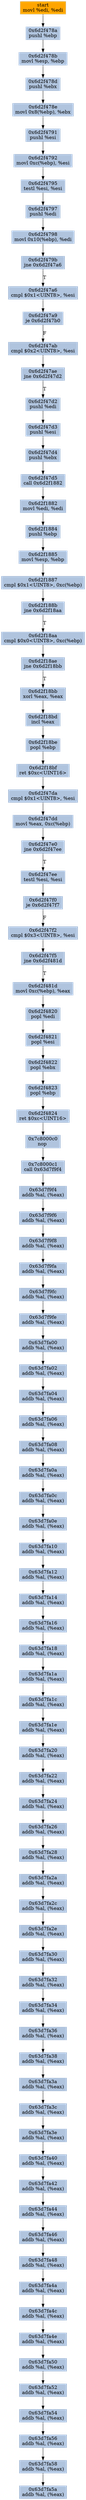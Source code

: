 digraph G {
node[shape=rectangle,style=filled,fillcolor=lightsteelblue,color=lightsteelblue]
bgcolor="transparent"
a0x6d2f4788movl_edi_edi[label="start\nmovl %edi, %edi",color="lightgrey",fillcolor="orange"];
a0x6d2f478apushl_ebp[label="0x6d2f478a\npushl %ebp"];
a0x6d2f478bmovl_esp_ebp[label="0x6d2f478b\nmovl %esp, %ebp"];
a0x6d2f478dpushl_ebx[label="0x6d2f478d\npushl %ebx"];
a0x6d2f478emovl_0x8ebp__ebx[label="0x6d2f478e\nmovl 0x8(%ebp), %ebx"];
a0x6d2f4791pushl_esi[label="0x6d2f4791\npushl %esi"];
a0x6d2f4792movl_0xcebp__esi[label="0x6d2f4792\nmovl 0xc(%ebp), %esi"];
a0x6d2f4795testl_esi_esi[label="0x6d2f4795\ntestl %esi, %esi"];
a0x6d2f4797pushl_edi[label="0x6d2f4797\npushl %edi"];
a0x6d2f4798movl_0x10ebp__edi[label="0x6d2f4798\nmovl 0x10(%ebp), %edi"];
a0x6d2f479bjne_0x6d2f47a6[label="0x6d2f479b\njne 0x6d2f47a6"];
a0x6d2f47a6cmpl_0x1UINT8_esi[label="0x6d2f47a6\ncmpl $0x1<UINT8>, %esi"];
a0x6d2f47a9je_0x6d2f47b0[label="0x6d2f47a9\nje 0x6d2f47b0"];
a0x6d2f47abcmpl_0x2UINT8_esi[label="0x6d2f47ab\ncmpl $0x2<UINT8>, %esi"];
a0x6d2f47aejne_0x6d2f47d2[label="0x6d2f47ae\njne 0x6d2f47d2"];
a0x6d2f47d2pushl_edi[label="0x6d2f47d2\npushl %edi"];
a0x6d2f47d3pushl_esi[label="0x6d2f47d3\npushl %esi"];
a0x6d2f47d4pushl_ebx[label="0x6d2f47d4\npushl %ebx"];
a0x6d2f47d5call_0x6d2f1882[label="0x6d2f47d5\ncall 0x6d2f1882"];
a0x6d2f1882movl_edi_edi[label="0x6d2f1882\nmovl %edi, %edi"];
a0x6d2f1884pushl_ebp[label="0x6d2f1884\npushl %ebp"];
a0x6d2f1885movl_esp_ebp[label="0x6d2f1885\nmovl %esp, %ebp"];
a0x6d2f1887cmpl_0x1UINT8_0xcebp_[label="0x6d2f1887\ncmpl $0x1<UINT8>, 0xc(%ebp)"];
a0x6d2f188bjne_0x6d2f18aa[label="0x6d2f188b\njne 0x6d2f18aa"];
a0x6d2f18aacmpl_0x0UINT8_0xcebp_[label="0x6d2f18aa\ncmpl $0x0<UINT8>, 0xc(%ebp)"];
a0x6d2f18aejne_0x6d2f18bb[label="0x6d2f18ae\njne 0x6d2f18bb"];
a0x6d2f18bbxorl_eax_eax[label="0x6d2f18bb\nxorl %eax, %eax"];
a0x6d2f18bdincl_eax[label="0x6d2f18bd\nincl %eax"];
a0x6d2f18bepopl_ebp[label="0x6d2f18be\npopl %ebp"];
a0x6d2f18bfret_0xcUINT16[label="0x6d2f18bf\nret $0xc<UINT16>"];
a0x6d2f47dacmpl_0x1UINT8_esi[label="0x6d2f47da\ncmpl $0x1<UINT8>, %esi"];
a0x6d2f47ddmovl_eax_0xcebp_[label="0x6d2f47dd\nmovl %eax, 0xc(%ebp)"];
a0x6d2f47e0jne_0x6d2f47ee[label="0x6d2f47e0\njne 0x6d2f47ee"];
a0x6d2f47eetestl_esi_esi[label="0x6d2f47ee\ntestl %esi, %esi"];
a0x6d2f47f0je_0x6d2f47f7[label="0x6d2f47f0\nje 0x6d2f47f7"];
a0x6d2f47f2cmpl_0x3UINT8_esi[label="0x6d2f47f2\ncmpl $0x3<UINT8>, %esi"];
a0x6d2f47f5jne_0x6d2f481d[label="0x6d2f47f5\njne 0x6d2f481d"];
a0x6d2f481dmovl_0xcebp__eax[label="0x6d2f481d\nmovl 0xc(%ebp), %eax"];
a0x6d2f4820popl_edi[label="0x6d2f4820\npopl %edi"];
a0x6d2f4821popl_esi[label="0x6d2f4821\npopl %esi"];
a0x6d2f4822popl_ebx[label="0x6d2f4822\npopl %ebx"];
a0x6d2f4823popl_ebp[label="0x6d2f4823\npopl %ebp"];
a0x6d2f4824ret_0xcUINT16[label="0x6d2f4824\nret $0xc<UINT16>"];
a0x7c8000c0nop_[label="0x7c8000c0\nnop "];
a0x7c8000c1call_0x63d7f9f4[label="0x7c8000c1\ncall 0x63d7f9f4"];
a0x63d7f9f4addb_al_eax_[label="0x63d7f9f4\naddb %al, (%eax)"];
a0x63d7f9f6addb_al_eax_[label="0x63d7f9f6\naddb %al, (%eax)"];
a0x63d7f9f8addb_al_eax_[label="0x63d7f9f8\naddb %al, (%eax)"];
a0x63d7f9faaddb_al_eax_[label="0x63d7f9fa\naddb %al, (%eax)"];
a0x63d7f9fcaddb_al_eax_[label="0x63d7f9fc\naddb %al, (%eax)"];
a0x63d7f9feaddb_al_eax_[label="0x63d7f9fe\naddb %al, (%eax)"];
a0x63d7fa00addb_al_eax_[label="0x63d7fa00\naddb %al, (%eax)"];
a0x63d7fa02addb_al_eax_[label="0x63d7fa02\naddb %al, (%eax)"];
a0x63d7fa04addb_al_eax_[label="0x63d7fa04\naddb %al, (%eax)"];
a0x63d7fa06addb_al_eax_[label="0x63d7fa06\naddb %al, (%eax)"];
a0x63d7fa08addb_al_eax_[label="0x63d7fa08\naddb %al, (%eax)"];
a0x63d7fa0aaddb_al_eax_[label="0x63d7fa0a\naddb %al, (%eax)"];
a0x63d7fa0caddb_al_eax_[label="0x63d7fa0c\naddb %al, (%eax)"];
a0x63d7fa0eaddb_al_eax_[label="0x63d7fa0e\naddb %al, (%eax)"];
a0x63d7fa10addb_al_eax_[label="0x63d7fa10\naddb %al, (%eax)"];
a0x63d7fa12addb_al_eax_[label="0x63d7fa12\naddb %al, (%eax)"];
a0x63d7fa14addb_al_eax_[label="0x63d7fa14\naddb %al, (%eax)"];
a0x63d7fa16addb_al_eax_[label="0x63d7fa16\naddb %al, (%eax)"];
a0x63d7fa18addb_al_eax_[label="0x63d7fa18\naddb %al, (%eax)"];
a0x63d7fa1aaddb_al_eax_[label="0x63d7fa1a\naddb %al, (%eax)"];
a0x63d7fa1caddb_al_eax_[label="0x63d7fa1c\naddb %al, (%eax)"];
a0x63d7fa1eaddb_al_eax_[label="0x63d7fa1e\naddb %al, (%eax)"];
a0x63d7fa20addb_al_eax_[label="0x63d7fa20\naddb %al, (%eax)"];
a0x63d7fa22addb_al_eax_[label="0x63d7fa22\naddb %al, (%eax)"];
a0x63d7fa24addb_al_eax_[label="0x63d7fa24\naddb %al, (%eax)"];
a0x63d7fa26addb_al_eax_[label="0x63d7fa26\naddb %al, (%eax)"];
a0x63d7fa28addb_al_eax_[label="0x63d7fa28\naddb %al, (%eax)"];
a0x63d7fa2aaddb_al_eax_[label="0x63d7fa2a\naddb %al, (%eax)"];
a0x63d7fa2caddb_al_eax_[label="0x63d7fa2c\naddb %al, (%eax)"];
a0x63d7fa2eaddb_al_eax_[label="0x63d7fa2e\naddb %al, (%eax)"];
a0x63d7fa30addb_al_eax_[label="0x63d7fa30\naddb %al, (%eax)"];
a0x63d7fa32addb_al_eax_[label="0x63d7fa32\naddb %al, (%eax)"];
a0x63d7fa34addb_al_eax_[label="0x63d7fa34\naddb %al, (%eax)"];
a0x63d7fa36addb_al_eax_[label="0x63d7fa36\naddb %al, (%eax)"];
a0x63d7fa38addb_al_eax_[label="0x63d7fa38\naddb %al, (%eax)"];
a0x63d7fa3aaddb_al_eax_[label="0x63d7fa3a\naddb %al, (%eax)"];
a0x63d7fa3caddb_al_eax_[label="0x63d7fa3c\naddb %al, (%eax)"];
a0x63d7fa3eaddb_al_eax_[label="0x63d7fa3e\naddb %al, (%eax)"];
a0x63d7fa40addb_al_eax_[label="0x63d7fa40\naddb %al, (%eax)"];
a0x63d7fa42addb_al_eax_[label="0x63d7fa42\naddb %al, (%eax)"];
a0x63d7fa44addb_al_eax_[label="0x63d7fa44\naddb %al, (%eax)"];
a0x63d7fa46addb_al_eax_[label="0x63d7fa46\naddb %al, (%eax)"];
a0x63d7fa48addb_al_eax_[label="0x63d7fa48\naddb %al, (%eax)"];
a0x63d7fa4aaddb_al_eax_[label="0x63d7fa4a\naddb %al, (%eax)"];
a0x63d7fa4caddb_al_eax_[label="0x63d7fa4c\naddb %al, (%eax)"];
a0x63d7fa4eaddb_al_eax_[label="0x63d7fa4e\naddb %al, (%eax)"];
a0x63d7fa50addb_al_eax_[label="0x63d7fa50\naddb %al, (%eax)"];
a0x63d7fa52addb_al_eax_[label="0x63d7fa52\naddb %al, (%eax)"];
a0x63d7fa54addb_al_eax_[label="0x63d7fa54\naddb %al, (%eax)"];
a0x63d7fa56addb_al_eax_[label="0x63d7fa56\naddb %al, (%eax)"];
a0x63d7fa58addb_al_eax_[label="0x63d7fa58\naddb %al, (%eax)"];
a0x63d7fa5aaddb_al_eax_[label="0x63d7fa5a\naddb %al, (%eax)"];
a0x6d2f4788movl_edi_edi -> a0x6d2f478apushl_ebp [color="#000000"];
a0x6d2f478apushl_ebp -> a0x6d2f478bmovl_esp_ebp [color="#000000"];
a0x6d2f478bmovl_esp_ebp -> a0x6d2f478dpushl_ebx [color="#000000"];
a0x6d2f478dpushl_ebx -> a0x6d2f478emovl_0x8ebp__ebx [color="#000000"];
a0x6d2f478emovl_0x8ebp__ebx -> a0x6d2f4791pushl_esi [color="#000000"];
a0x6d2f4791pushl_esi -> a0x6d2f4792movl_0xcebp__esi [color="#000000"];
a0x6d2f4792movl_0xcebp__esi -> a0x6d2f4795testl_esi_esi [color="#000000"];
a0x6d2f4795testl_esi_esi -> a0x6d2f4797pushl_edi [color="#000000"];
a0x6d2f4797pushl_edi -> a0x6d2f4798movl_0x10ebp__edi [color="#000000"];
a0x6d2f4798movl_0x10ebp__edi -> a0x6d2f479bjne_0x6d2f47a6 [color="#000000"];
a0x6d2f479bjne_0x6d2f47a6 -> a0x6d2f47a6cmpl_0x1UINT8_esi [color="#000000",label="T"];
a0x6d2f47a6cmpl_0x1UINT8_esi -> a0x6d2f47a9je_0x6d2f47b0 [color="#000000"];
a0x6d2f47a9je_0x6d2f47b0 -> a0x6d2f47abcmpl_0x2UINT8_esi [color="#000000",label="F"];
a0x6d2f47abcmpl_0x2UINT8_esi -> a0x6d2f47aejne_0x6d2f47d2 [color="#000000"];
a0x6d2f47aejne_0x6d2f47d2 -> a0x6d2f47d2pushl_edi [color="#000000",label="T"];
a0x6d2f47d2pushl_edi -> a0x6d2f47d3pushl_esi [color="#000000"];
a0x6d2f47d3pushl_esi -> a0x6d2f47d4pushl_ebx [color="#000000"];
a0x6d2f47d4pushl_ebx -> a0x6d2f47d5call_0x6d2f1882 [color="#000000"];
a0x6d2f47d5call_0x6d2f1882 -> a0x6d2f1882movl_edi_edi [color="#000000"];
a0x6d2f1882movl_edi_edi -> a0x6d2f1884pushl_ebp [color="#000000"];
a0x6d2f1884pushl_ebp -> a0x6d2f1885movl_esp_ebp [color="#000000"];
a0x6d2f1885movl_esp_ebp -> a0x6d2f1887cmpl_0x1UINT8_0xcebp_ [color="#000000"];
a0x6d2f1887cmpl_0x1UINT8_0xcebp_ -> a0x6d2f188bjne_0x6d2f18aa [color="#000000"];
a0x6d2f188bjne_0x6d2f18aa -> a0x6d2f18aacmpl_0x0UINT8_0xcebp_ [color="#000000",label="T"];
a0x6d2f18aacmpl_0x0UINT8_0xcebp_ -> a0x6d2f18aejne_0x6d2f18bb [color="#000000"];
a0x6d2f18aejne_0x6d2f18bb -> a0x6d2f18bbxorl_eax_eax [color="#000000",label="T"];
a0x6d2f18bbxorl_eax_eax -> a0x6d2f18bdincl_eax [color="#000000"];
a0x6d2f18bdincl_eax -> a0x6d2f18bepopl_ebp [color="#000000"];
a0x6d2f18bepopl_ebp -> a0x6d2f18bfret_0xcUINT16 [color="#000000"];
a0x6d2f18bfret_0xcUINT16 -> a0x6d2f47dacmpl_0x1UINT8_esi [color="#000000"];
a0x6d2f47dacmpl_0x1UINT8_esi -> a0x6d2f47ddmovl_eax_0xcebp_ [color="#000000"];
a0x6d2f47ddmovl_eax_0xcebp_ -> a0x6d2f47e0jne_0x6d2f47ee [color="#000000"];
a0x6d2f47e0jne_0x6d2f47ee -> a0x6d2f47eetestl_esi_esi [color="#000000",label="T"];
a0x6d2f47eetestl_esi_esi -> a0x6d2f47f0je_0x6d2f47f7 [color="#000000"];
a0x6d2f47f0je_0x6d2f47f7 -> a0x6d2f47f2cmpl_0x3UINT8_esi [color="#000000",label="F"];
a0x6d2f47f2cmpl_0x3UINT8_esi -> a0x6d2f47f5jne_0x6d2f481d [color="#000000"];
a0x6d2f47f5jne_0x6d2f481d -> a0x6d2f481dmovl_0xcebp__eax [color="#000000",label="T"];
a0x6d2f481dmovl_0xcebp__eax -> a0x6d2f4820popl_edi [color="#000000"];
a0x6d2f4820popl_edi -> a0x6d2f4821popl_esi [color="#000000"];
a0x6d2f4821popl_esi -> a0x6d2f4822popl_ebx [color="#000000"];
a0x6d2f4822popl_ebx -> a0x6d2f4823popl_ebp [color="#000000"];
a0x6d2f4823popl_ebp -> a0x6d2f4824ret_0xcUINT16 [color="#000000"];
a0x6d2f4824ret_0xcUINT16 -> a0x7c8000c0nop_ [color="#000000"];
a0x7c8000c0nop_ -> a0x7c8000c1call_0x63d7f9f4 [color="#000000"];
a0x7c8000c1call_0x63d7f9f4 -> a0x63d7f9f4addb_al_eax_ [color="#000000"];
a0x63d7f9f4addb_al_eax_ -> a0x63d7f9f6addb_al_eax_ [color="#000000"];
a0x63d7f9f6addb_al_eax_ -> a0x63d7f9f8addb_al_eax_ [color="#000000"];
a0x63d7f9f8addb_al_eax_ -> a0x63d7f9faaddb_al_eax_ [color="#000000"];
a0x63d7f9faaddb_al_eax_ -> a0x63d7f9fcaddb_al_eax_ [color="#000000"];
a0x63d7f9fcaddb_al_eax_ -> a0x63d7f9feaddb_al_eax_ [color="#000000"];
a0x63d7f9feaddb_al_eax_ -> a0x63d7fa00addb_al_eax_ [color="#000000"];
a0x63d7fa00addb_al_eax_ -> a0x63d7fa02addb_al_eax_ [color="#000000"];
a0x63d7fa02addb_al_eax_ -> a0x63d7fa04addb_al_eax_ [color="#000000"];
a0x63d7fa04addb_al_eax_ -> a0x63d7fa06addb_al_eax_ [color="#000000"];
a0x63d7fa06addb_al_eax_ -> a0x63d7fa08addb_al_eax_ [color="#000000"];
a0x63d7fa08addb_al_eax_ -> a0x63d7fa0aaddb_al_eax_ [color="#000000"];
a0x63d7fa0aaddb_al_eax_ -> a0x63d7fa0caddb_al_eax_ [color="#000000"];
a0x63d7fa0caddb_al_eax_ -> a0x63d7fa0eaddb_al_eax_ [color="#000000"];
a0x63d7fa0eaddb_al_eax_ -> a0x63d7fa10addb_al_eax_ [color="#000000"];
a0x63d7fa10addb_al_eax_ -> a0x63d7fa12addb_al_eax_ [color="#000000"];
a0x63d7fa12addb_al_eax_ -> a0x63d7fa14addb_al_eax_ [color="#000000"];
a0x63d7fa14addb_al_eax_ -> a0x63d7fa16addb_al_eax_ [color="#000000"];
a0x63d7fa16addb_al_eax_ -> a0x63d7fa18addb_al_eax_ [color="#000000"];
a0x63d7fa18addb_al_eax_ -> a0x63d7fa1aaddb_al_eax_ [color="#000000"];
a0x63d7fa1aaddb_al_eax_ -> a0x63d7fa1caddb_al_eax_ [color="#000000"];
a0x63d7fa1caddb_al_eax_ -> a0x63d7fa1eaddb_al_eax_ [color="#000000"];
a0x63d7fa1eaddb_al_eax_ -> a0x63d7fa20addb_al_eax_ [color="#000000"];
a0x63d7fa20addb_al_eax_ -> a0x63d7fa22addb_al_eax_ [color="#000000"];
a0x63d7fa22addb_al_eax_ -> a0x63d7fa24addb_al_eax_ [color="#000000"];
a0x63d7fa24addb_al_eax_ -> a0x63d7fa26addb_al_eax_ [color="#000000"];
a0x63d7fa26addb_al_eax_ -> a0x63d7fa28addb_al_eax_ [color="#000000"];
a0x63d7fa28addb_al_eax_ -> a0x63d7fa2aaddb_al_eax_ [color="#000000"];
a0x63d7fa2aaddb_al_eax_ -> a0x63d7fa2caddb_al_eax_ [color="#000000"];
a0x63d7fa2caddb_al_eax_ -> a0x63d7fa2eaddb_al_eax_ [color="#000000"];
a0x63d7fa2eaddb_al_eax_ -> a0x63d7fa30addb_al_eax_ [color="#000000"];
a0x63d7fa30addb_al_eax_ -> a0x63d7fa32addb_al_eax_ [color="#000000"];
a0x63d7fa32addb_al_eax_ -> a0x63d7fa34addb_al_eax_ [color="#000000"];
a0x63d7fa34addb_al_eax_ -> a0x63d7fa36addb_al_eax_ [color="#000000"];
a0x63d7fa36addb_al_eax_ -> a0x63d7fa38addb_al_eax_ [color="#000000"];
a0x63d7fa38addb_al_eax_ -> a0x63d7fa3aaddb_al_eax_ [color="#000000"];
a0x63d7fa3aaddb_al_eax_ -> a0x63d7fa3caddb_al_eax_ [color="#000000"];
a0x63d7fa3caddb_al_eax_ -> a0x63d7fa3eaddb_al_eax_ [color="#000000"];
a0x63d7fa3eaddb_al_eax_ -> a0x63d7fa40addb_al_eax_ [color="#000000"];
a0x63d7fa40addb_al_eax_ -> a0x63d7fa42addb_al_eax_ [color="#000000"];
a0x63d7fa42addb_al_eax_ -> a0x63d7fa44addb_al_eax_ [color="#000000"];
a0x63d7fa44addb_al_eax_ -> a0x63d7fa46addb_al_eax_ [color="#000000"];
a0x63d7fa46addb_al_eax_ -> a0x63d7fa48addb_al_eax_ [color="#000000"];
a0x63d7fa48addb_al_eax_ -> a0x63d7fa4aaddb_al_eax_ [color="#000000"];
a0x63d7fa4aaddb_al_eax_ -> a0x63d7fa4caddb_al_eax_ [color="#000000"];
a0x63d7fa4caddb_al_eax_ -> a0x63d7fa4eaddb_al_eax_ [color="#000000"];
a0x63d7fa4eaddb_al_eax_ -> a0x63d7fa50addb_al_eax_ [color="#000000"];
a0x63d7fa50addb_al_eax_ -> a0x63d7fa52addb_al_eax_ [color="#000000"];
a0x63d7fa52addb_al_eax_ -> a0x63d7fa54addb_al_eax_ [color="#000000"];
a0x63d7fa54addb_al_eax_ -> a0x63d7fa56addb_al_eax_ [color="#000000"];
a0x63d7fa56addb_al_eax_ -> a0x63d7fa58addb_al_eax_ [color="#000000"];
a0x63d7fa58addb_al_eax_ -> a0x63d7fa5aaddb_al_eax_ [color="#000000"];
}
